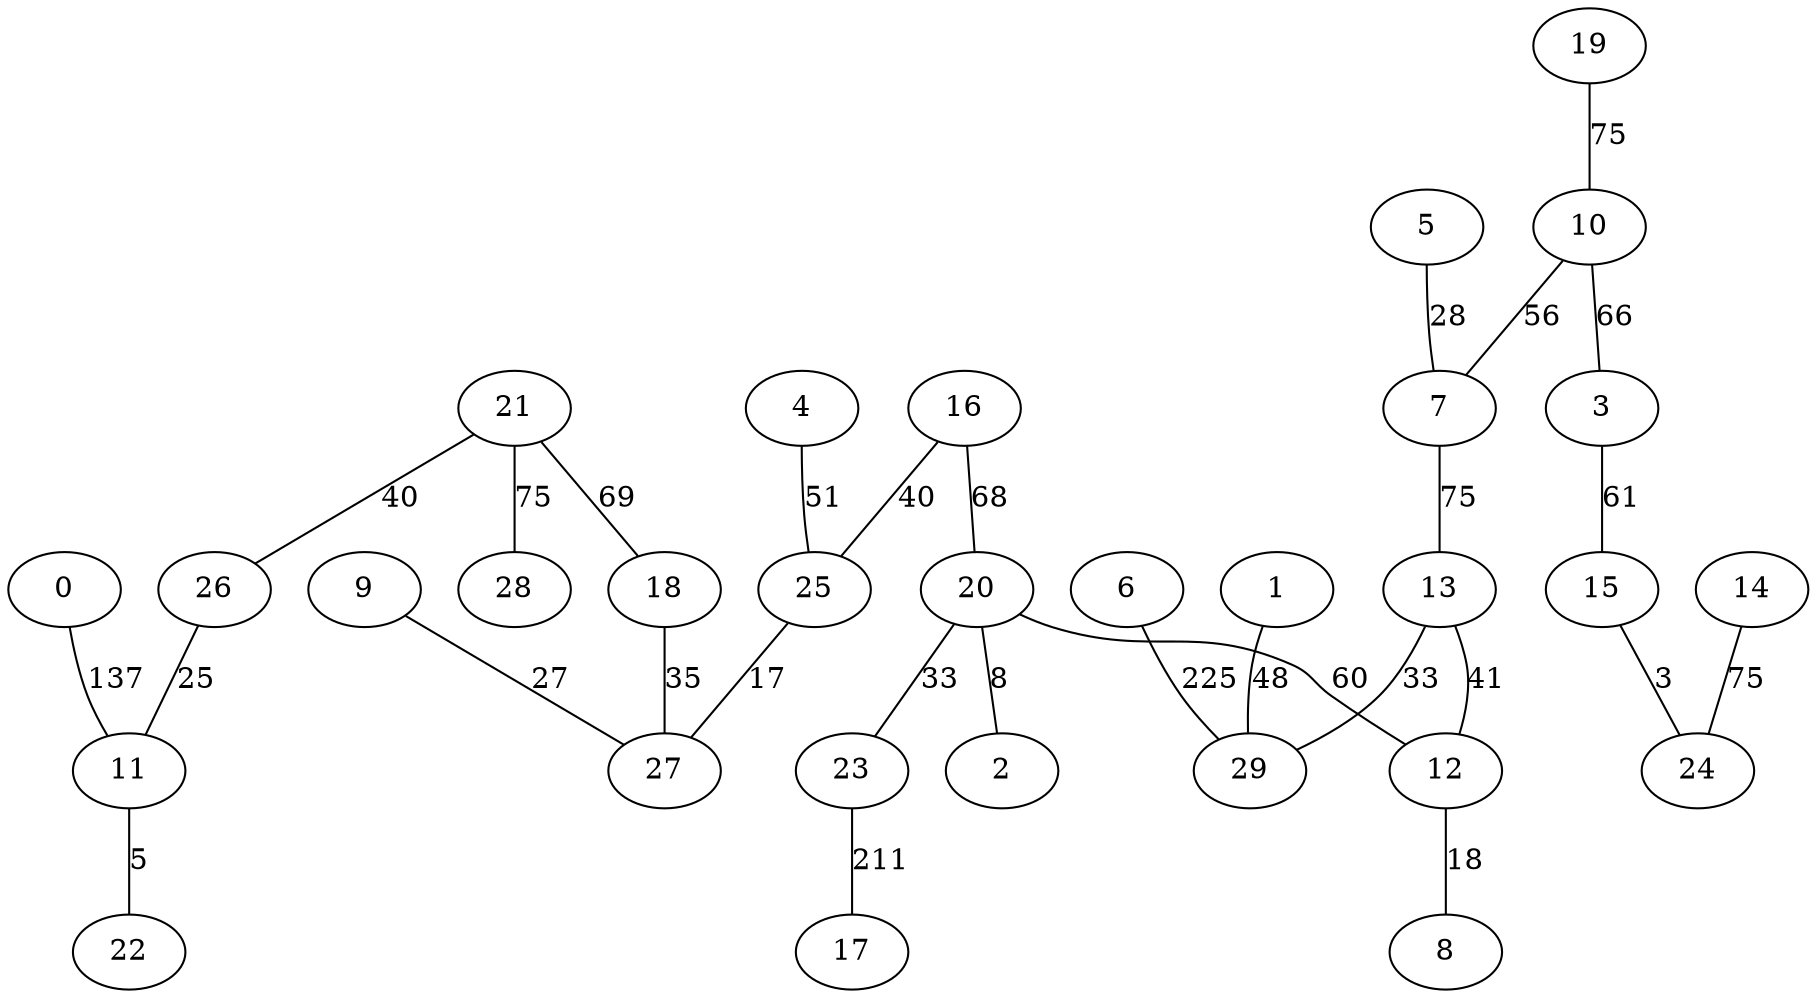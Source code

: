 strict graph G {
0;
1;
2;
3;
4;
5;
6;
7;
8;
9;
10;
11;
12;
13;
14;
15;
16;
17;
18;
19;
20;
21;
22;
23;
24;
25;
26;
27;
28;
29;
16 -- 20  [label=68];
25 -- 27  [label=17];
4 -- 25  [label=51];
7 -- 13  [label=75];
12 -- 8  [label=18];
20 -- 23  [label=33];
21 -- 26  [label=40];
16 -- 25  [label=40];
18 -- 27  [label=35];
13 -- 29  [label=33];
20 -- 12  [label=60];
6 -- 29  [label=225];
14 -- 24  [label=75];
21 -- 18  [label=69];
5 -- 7  [label=28];
1 -- 29  [label=48];
13 -- 12  [label=41];
0 -- 11  [label=137];
19 -- 10  [label=75];
15 -- 24  [label=3];
10 -- 7  [label=56];
21 -- 28  [label=75];
3 -- 15  [label=61];
11 -- 22  [label=5];
26 -- 11  [label=25];
23 -- 17  [label=211];
20 -- 2  [label=8];
9 -- 27  [label=27];
10 -- 3  [label=66];
}
